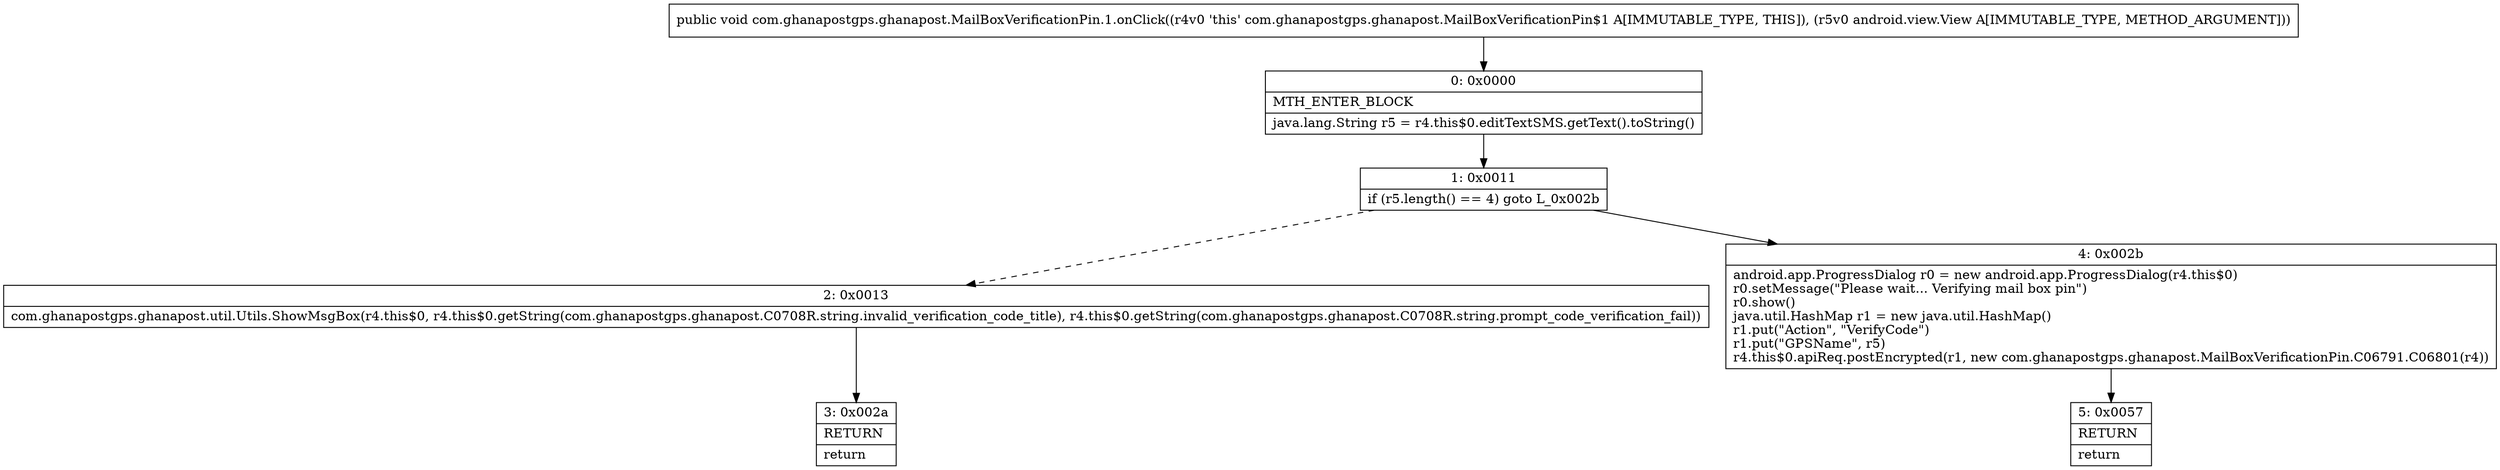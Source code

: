 digraph "CFG forcom.ghanapostgps.ghanapost.MailBoxVerificationPin.1.onClick(Landroid\/view\/View;)V" {
Node_0 [shape=record,label="{0\:\ 0x0000|MTH_ENTER_BLOCK\l|java.lang.String r5 = r4.this$0.editTextSMS.getText().toString()\l}"];
Node_1 [shape=record,label="{1\:\ 0x0011|if (r5.length() == 4) goto L_0x002b\l}"];
Node_2 [shape=record,label="{2\:\ 0x0013|com.ghanapostgps.ghanapost.util.Utils.ShowMsgBox(r4.this$0, r4.this$0.getString(com.ghanapostgps.ghanapost.C0708R.string.invalid_verification_code_title), r4.this$0.getString(com.ghanapostgps.ghanapost.C0708R.string.prompt_code_verification_fail))\l}"];
Node_3 [shape=record,label="{3\:\ 0x002a|RETURN\l|return\l}"];
Node_4 [shape=record,label="{4\:\ 0x002b|android.app.ProgressDialog r0 = new android.app.ProgressDialog(r4.this$0)\lr0.setMessage(\"Please wait... Verifying mail box pin\")\lr0.show()\ljava.util.HashMap r1 = new java.util.HashMap()\lr1.put(\"Action\", \"VerifyCode\")\lr1.put(\"GPSName\", r5)\lr4.this$0.apiReq.postEncrypted(r1, new com.ghanapostgps.ghanapost.MailBoxVerificationPin.C06791.C06801(r4))\l}"];
Node_5 [shape=record,label="{5\:\ 0x0057|RETURN\l|return\l}"];
MethodNode[shape=record,label="{public void com.ghanapostgps.ghanapost.MailBoxVerificationPin.1.onClick((r4v0 'this' com.ghanapostgps.ghanapost.MailBoxVerificationPin$1 A[IMMUTABLE_TYPE, THIS]), (r5v0 android.view.View A[IMMUTABLE_TYPE, METHOD_ARGUMENT])) }"];
MethodNode -> Node_0;
Node_0 -> Node_1;
Node_1 -> Node_2[style=dashed];
Node_1 -> Node_4;
Node_2 -> Node_3;
Node_4 -> Node_5;
}

